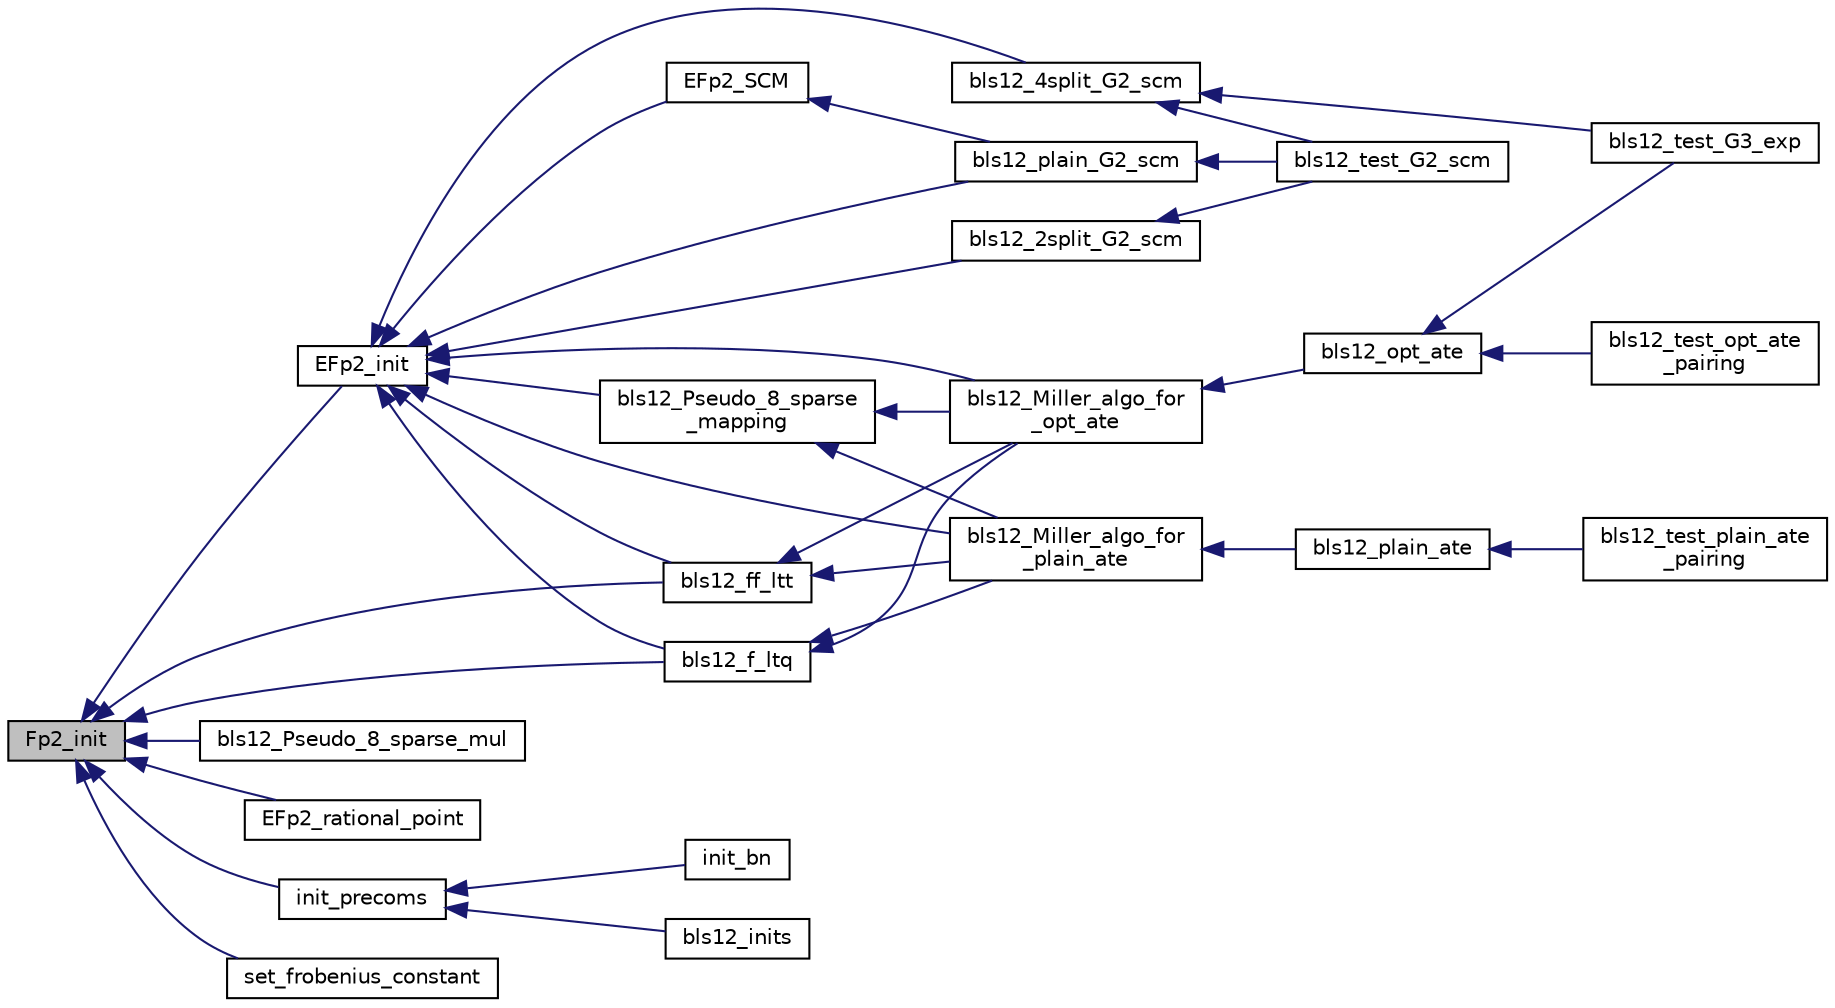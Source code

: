 digraph "Fp2_init"
{
  edge [fontname="Helvetica",fontsize="10",labelfontname="Helvetica",labelfontsize="10"];
  node [fontname="Helvetica",fontsize="10",shape=record];
  rankdir="LR";
  Node17 [label="Fp2_init",height=0.2,width=0.4,color="black", fillcolor="grey75", style="filled", fontcolor="black"];
  Node17 -> Node18 [dir="back",color="midnightblue",fontsize="10",style="solid",fontname="Helvetica"];
  Node18 [label="bls12_f_ltq",height=0.2,width=0.4,color="black", fillcolor="white", style="filled",URL="$bls12__line__ate_8h.html#a052c9a4d331a4f2d9468d3fb4d0d0944"];
  Node18 -> Node19 [dir="back",color="midnightblue",fontsize="10",style="solid",fontname="Helvetica"];
  Node19 [label="bls12_Miller_algo_for\l_opt_ate",height=0.2,width=0.4,color="black", fillcolor="white", style="filled",URL="$bls12__miller__optate_8h.html#a4dd1ea18b9004d2f7dc99fc940dbab12"];
  Node19 -> Node20 [dir="back",color="midnightblue",fontsize="10",style="solid",fontname="Helvetica"];
  Node20 [label="bls12_opt_ate",height=0.2,width=0.4,color="black", fillcolor="white", style="filled",URL="$bls12__pairings_8h.html#a9fbfb8c58f4bcd4e8eb916a2f9419c2e"];
  Node20 -> Node21 [dir="back",color="midnightblue",fontsize="10",style="solid",fontname="Helvetica"];
  Node21 [label="bls12_test_G3_exp",height=0.2,width=0.4,color="black", fillcolor="white", style="filled",URL="$bls12__test__pairings_8h.html#a084d9bc232ef377fb2baa2fdb19686b2"];
  Node20 -> Node22 [dir="back",color="midnightblue",fontsize="10",style="solid",fontname="Helvetica"];
  Node22 [label="bls12_test_opt_ate\l_pairing",height=0.2,width=0.4,color="black", fillcolor="white", style="filled",URL="$bls12__test__pairings_8h.html#a8764956fa4214ba03988afe867f97f67"];
  Node18 -> Node23 [dir="back",color="midnightblue",fontsize="10",style="solid",fontname="Helvetica"];
  Node23 [label="bls12_Miller_algo_for\l_plain_ate",height=0.2,width=0.4,color="black", fillcolor="white", style="filled",URL="$bls12__miller__ate_8h.html#a4468c3f6d288607c0e5c7a0912605d51"];
  Node23 -> Node24 [dir="back",color="midnightblue",fontsize="10",style="solid",fontname="Helvetica"];
  Node24 [label="bls12_plain_ate",height=0.2,width=0.4,color="black", fillcolor="white", style="filled",URL="$bls12__pairings_8h.html#ab593751b52dd666d230eff17c637c485"];
  Node24 -> Node25 [dir="back",color="midnightblue",fontsize="10",style="solid",fontname="Helvetica"];
  Node25 [label="bls12_test_plain_ate\l_pairing",height=0.2,width=0.4,color="black", fillcolor="white", style="filled",URL="$bls12__test__pairings_8h.html#a43b4f11c8806b181213808de80c8dc41"];
  Node17 -> Node26 [dir="back",color="midnightblue",fontsize="10",style="solid",fontname="Helvetica"];
  Node26 [label="bls12_ff_ltt",height=0.2,width=0.4,color="black", fillcolor="white", style="filled",URL="$bls12__line__ate_8h.html#aef224b31d737d02e09b87597a9aa8664"];
  Node26 -> Node19 [dir="back",color="midnightblue",fontsize="10",style="solid",fontname="Helvetica"];
  Node26 -> Node23 [dir="back",color="midnightblue",fontsize="10",style="solid",fontname="Helvetica"];
  Node17 -> Node27 [dir="back",color="midnightblue",fontsize="10",style="solid",fontname="Helvetica"];
  Node27 [label="bls12_Pseudo_8_sparse_mul",height=0.2,width=0.4,color="black", fillcolor="white", style="filled",URL="$bls12__p8sparse_8h.html#a12e66a107c192d4b73a29140c2a6d97d"];
  Node17 -> Node28 [dir="back",color="midnightblue",fontsize="10",style="solid",fontname="Helvetica"];
  Node28 [label="EFp2_init",height=0.2,width=0.4,color="black", fillcolor="white", style="filled",URL="$bn__efp2_8h.html#aaf4ebcd7da9b58a19626739159b1c468"];
  Node28 -> Node29 [dir="back",color="midnightblue",fontsize="10",style="solid",fontname="Helvetica"];
  Node29 [label="bls12_2split_G2_scm",height=0.2,width=0.4,color="black", fillcolor="white", style="filled",URL="$bls12__scm_8h.html#ac67c5ceeb3131c1f193da9092079d58f"];
  Node29 -> Node30 [dir="back",color="midnightblue",fontsize="10",style="solid",fontname="Helvetica"];
  Node30 [label="bls12_test_G2_scm",height=0.2,width=0.4,color="black", fillcolor="white", style="filled",URL="$bls12__test__pairings_8h.html#a34dad243bd99737d4c844dfcd658282a"];
  Node28 -> Node31 [dir="back",color="midnightblue",fontsize="10",style="solid",fontname="Helvetica"];
  Node31 [label="bls12_4split_G2_scm",height=0.2,width=0.4,color="black", fillcolor="white", style="filled",URL="$bls12__scm_8h.html#a4ba82479d082bed6f2f58f848d771bc7"];
  Node31 -> Node30 [dir="back",color="midnightblue",fontsize="10",style="solid",fontname="Helvetica"];
  Node31 -> Node21 [dir="back",color="midnightblue",fontsize="10",style="solid",fontname="Helvetica"];
  Node28 -> Node18 [dir="back",color="midnightblue",fontsize="10",style="solid",fontname="Helvetica"];
  Node28 -> Node26 [dir="back",color="midnightblue",fontsize="10",style="solid",fontname="Helvetica"];
  Node28 -> Node19 [dir="back",color="midnightblue",fontsize="10",style="solid",fontname="Helvetica"];
  Node28 -> Node23 [dir="back",color="midnightblue",fontsize="10",style="solid",fontname="Helvetica"];
  Node28 -> Node32 [dir="back",color="midnightblue",fontsize="10",style="solid",fontname="Helvetica"];
  Node32 [label="bls12_plain_G2_scm",height=0.2,width=0.4,color="black", fillcolor="white", style="filled",URL="$bls12__scm_8h.html#a415bfbd46073fdf9f6af83c8e720a88b"];
  Node32 -> Node30 [dir="back",color="midnightblue",fontsize="10",style="solid",fontname="Helvetica"];
  Node28 -> Node33 [dir="back",color="midnightblue",fontsize="10",style="solid",fontname="Helvetica"];
  Node33 [label="bls12_Pseudo_8_sparse\l_mapping",height=0.2,width=0.4,color="black", fillcolor="white", style="filled",URL="$bls12__p8sparse_8h.html#a8d0191550910276d37cdc20f1f11d3d7"];
  Node33 -> Node19 [dir="back",color="midnightblue",fontsize="10",style="solid",fontname="Helvetica"];
  Node33 -> Node23 [dir="back",color="midnightblue",fontsize="10",style="solid",fontname="Helvetica"];
  Node28 -> Node34 [dir="back",color="midnightblue",fontsize="10",style="solid",fontname="Helvetica"];
  Node34 [label="EFp2_SCM",height=0.2,width=0.4,color="black", fillcolor="white", style="filled",URL="$bn__efp2_8h.html#afe4377b41b2b704619c58e2af32bcb7e"];
  Node34 -> Node32 [dir="back",color="midnightblue",fontsize="10",style="solid",fontname="Helvetica"];
  Node17 -> Node35 [dir="back",color="midnightblue",fontsize="10",style="solid",fontname="Helvetica"];
  Node35 [label="EFp2_rational_point",height=0.2,width=0.4,color="black", fillcolor="white", style="filled",URL="$bn__efp2_8h.html#af2a6ca2f6366e7928bfead10a7ea6037"];
  Node17 -> Node36 [dir="back",color="midnightblue",fontsize="10",style="solid",fontname="Helvetica"];
  Node36 [label="init_precoms",height=0.2,width=0.4,color="black", fillcolor="white", style="filled",URL="$bn__bls12__precoms_8h.html#a6d8315d6721fda3d585086b15cf55cd8"];
  Node36 -> Node37 [dir="back",color="midnightblue",fontsize="10",style="solid",fontname="Helvetica"];
  Node37 [label="bls12_inits",height=0.2,width=0.4,color="black", fillcolor="white", style="filled",URL="$bls12__inits_8h.html#a4c1a17a7351fa81f018648fe688d79c8"];
  Node36 -> Node38 [dir="back",color="midnightblue",fontsize="10",style="solid",fontname="Helvetica"];
  Node38 [label="init_bn",height=0.2,width=0.4,color="black", fillcolor="white", style="filled",URL="$bn__inits_8h.html#acc68302a1ac11a5cd72808edd14682ba"];
  Node17 -> Node39 [dir="back",color="midnightblue",fontsize="10",style="solid",fontname="Helvetica"];
  Node39 [label="set_frobenius_constant",height=0.2,width=0.4,color="black", fillcolor="white", style="filled",URL="$bn__bls12__precoms_8h.html#ac493d3334dc9a69b22270ecfd04393ac"];
}
